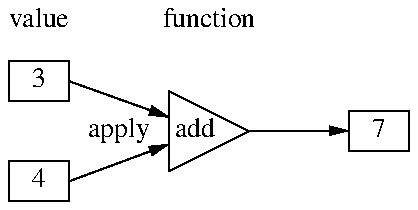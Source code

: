 .PS
Start:  box invis ht 0.5 wid 0.3
        arrow invis "apply"

Opr:    box invis "add    " ht 0.4 wid 0.4
        arrow
        box "7" ht 0.2 wid 0.3

Opnd1:  box "3" ht 0.2 wid 0.3 at Start.n
Opnd2:  box "4" ht 0.2 wid 0.3 at Start.s
box invis "value" at Opnd1.n + (0, 0.2)

line from Opr.nw to Opr.sw to Opr.e to Opr.nw
box invis "function" at (Opr.n.x, last box.y)

arrow from Opnd1.e to 1/3 <Opr.nw, Opr.sw>
arrow from Opnd2.e to 2/3 <Opr.nw, Opr.sw>
.PE

